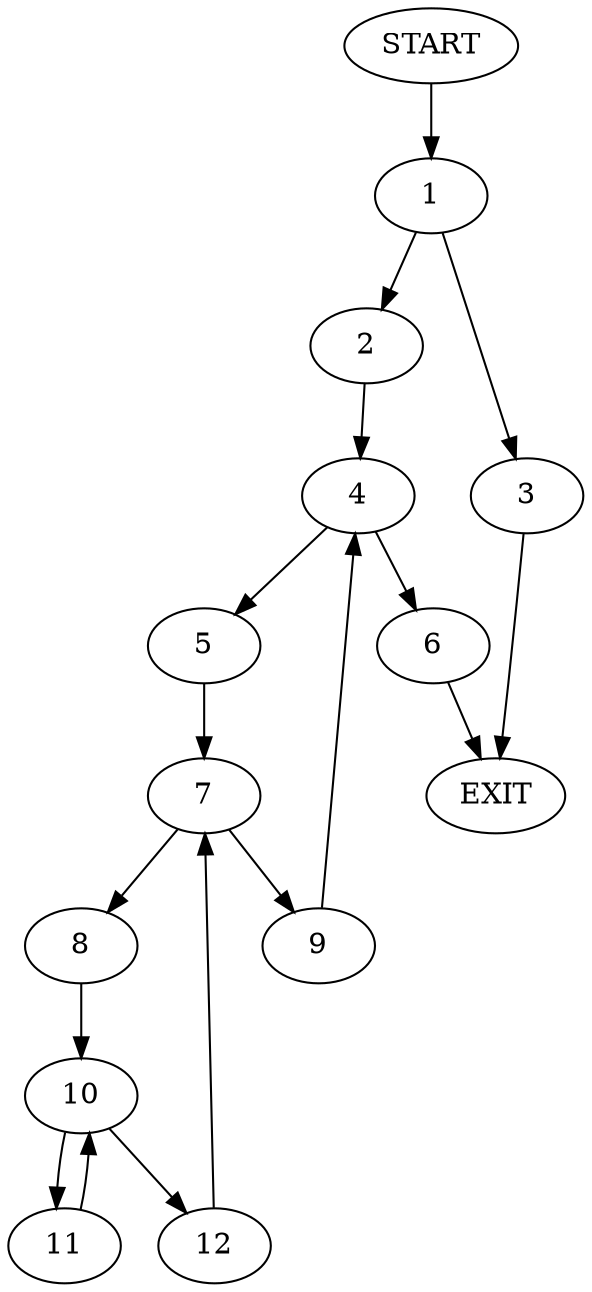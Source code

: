 digraph {
0 [label="START"]
13 [label="EXIT"]
0 -> 1
1 -> 2
1 -> 3
2 -> 4
3 -> 13
4 -> 5
4 -> 6
5 -> 7
6 -> 13
7 -> 8
7 -> 9
8 -> 10
9 -> 4
10 -> 11
10 -> 12
11 -> 10
12 -> 7
}
